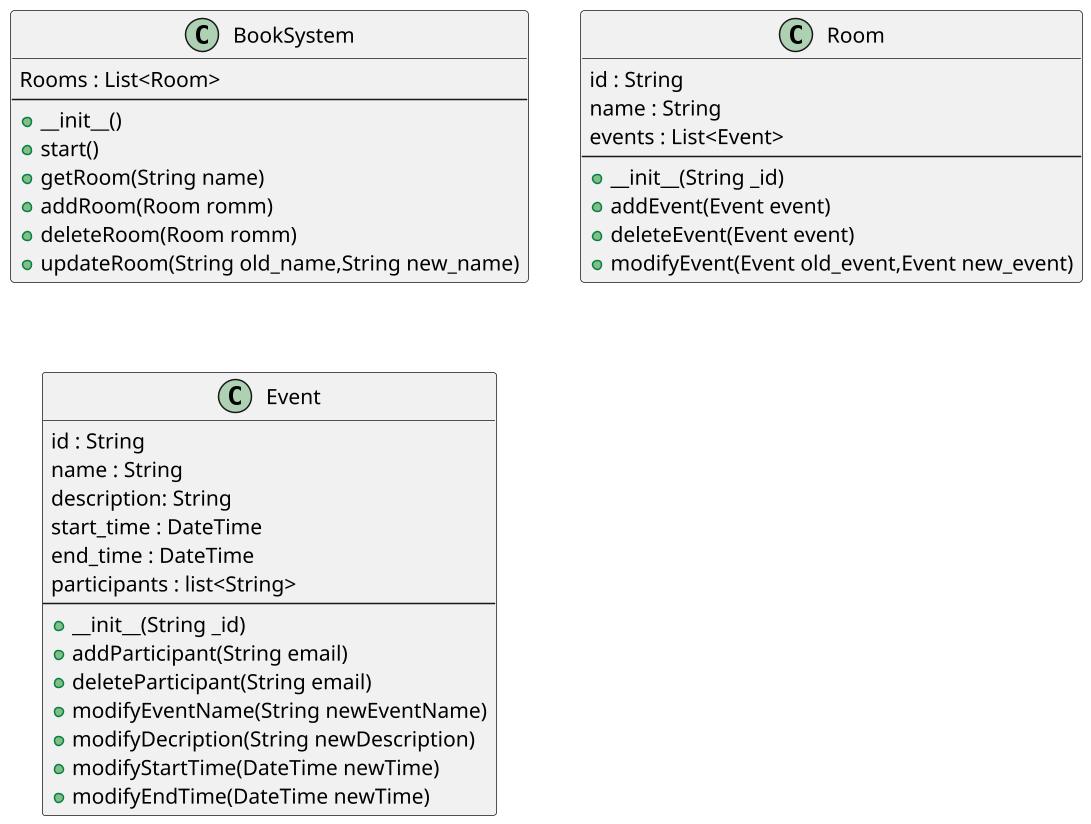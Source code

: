 @startuml Booking System
scale 1.5
class BookSystem {
    Rooms : List<Room>
    --
    + __init__()
    + start()
    + getRoom(String name)
    + addRoom(Room romm)
    + deleteRoom(Room romm)
    + updateRoom(String old_name,String new_name)
}
Class Room {
    id : String
    name : String
    events : List<Event>
    --
    + __init__(String _id)
    + addEvent(Event event)
    + deleteEvent(Event event)
    + modifyEvent(Event old_event,Event new_event)
}

Class Event {
    id : String
    name : String
    description: String
    start_time : DateTime
    end_time : DateTime
    participants : list<String>
    --
    + __init__(String _id)
    + addParticipant(String email)
    + deleteParticipant(String email)
    + modifyEventName(String newEventName)
    + modifyDecription(String newDescription)
    + modifyStartTime(DateTime newTime)
    + modifyEndTime(DateTime newTime)
}

'BookSystem --> Room
'Room --> Event
@enduml